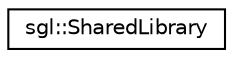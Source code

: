 digraph "Graphical Class Hierarchy"
{
 // INTERACTIVE_SVG=YES
 // LATEX_PDF_SIZE
  edge [fontname="Helvetica",fontsize="10",labelfontname="Helvetica",labelfontsize="10"];
  node [fontname="Helvetica",fontsize="10",shape=record];
  rankdir="LR";
  Node0 [label="sgl::SharedLibrary",height=0.2,width=0.4,color="black", fillcolor="white", style="filled",URL="$db/dd1/classsgl_1_1SharedLibrary.html",tooltip="Class to load / unload shared library on Windows, Linux, MacOS and Android."];
}
